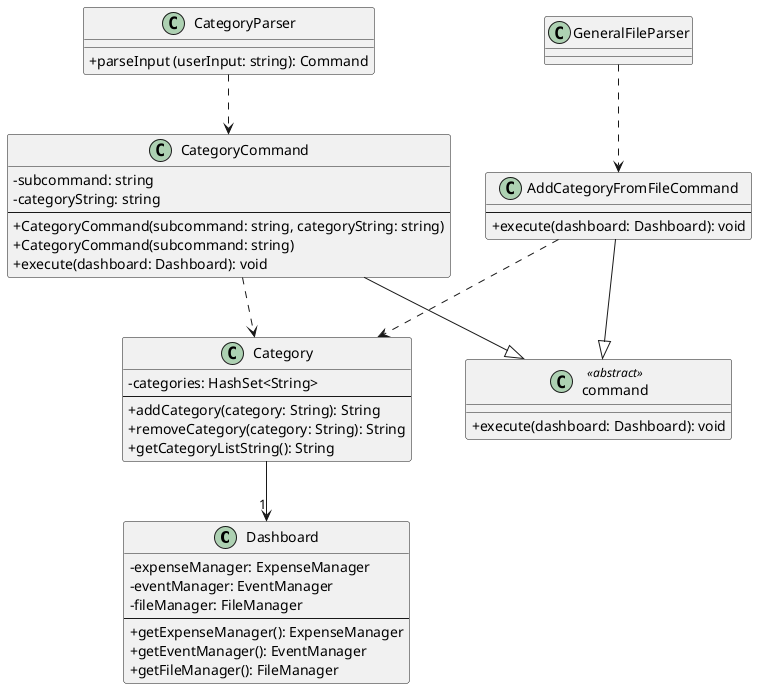 @startuml
skinparam classAttributeIconSize 0
class Dashboard {
    - expenseManager: ExpenseManager
    - eventManager: EventManager
    - fileManager: FileManager
    --
    + getExpenseManager(): ExpenseManager
    + getEventManager(): EventManager
    + getFileManager(): FileManager
}
class command <<abstract>> {
    + execute(dashboard: Dashboard): void
}
class CategoryCommand {
    - subcommand: string
    - categoryString: string
    --
    + CategoryCommand(subcommand: string, categoryString: string)
    + CategoryCommand(subcommand: string)
    + execute(dashboard: Dashboard): void
   }
class AddCategoryFromFileCommand {
    --
    + execute(dashboard: Dashboard): void
}
class CategoryParser {
    + parseInput (userInput: string): Command
}
class GeneralFileParser
class Category {
     - categories: HashSet<String>
     --
     + addCategory(category: String): String
     + removeCategory(category: String): String
     + getCategoryListString(): String
}
AddCategoryFromFileCommand --|> command
CategoryCommand --|> command
Category --> "1"  Dashboard
CategoryParser -[dashed]-> CategoryCommand
CategoryCommand -[dashed]->  Category
AddCategoryFromFileCommand -[dashed]-> Category
GeneralFileParser -[dashed]-> AddCategoryFromFileCommand
@enduml